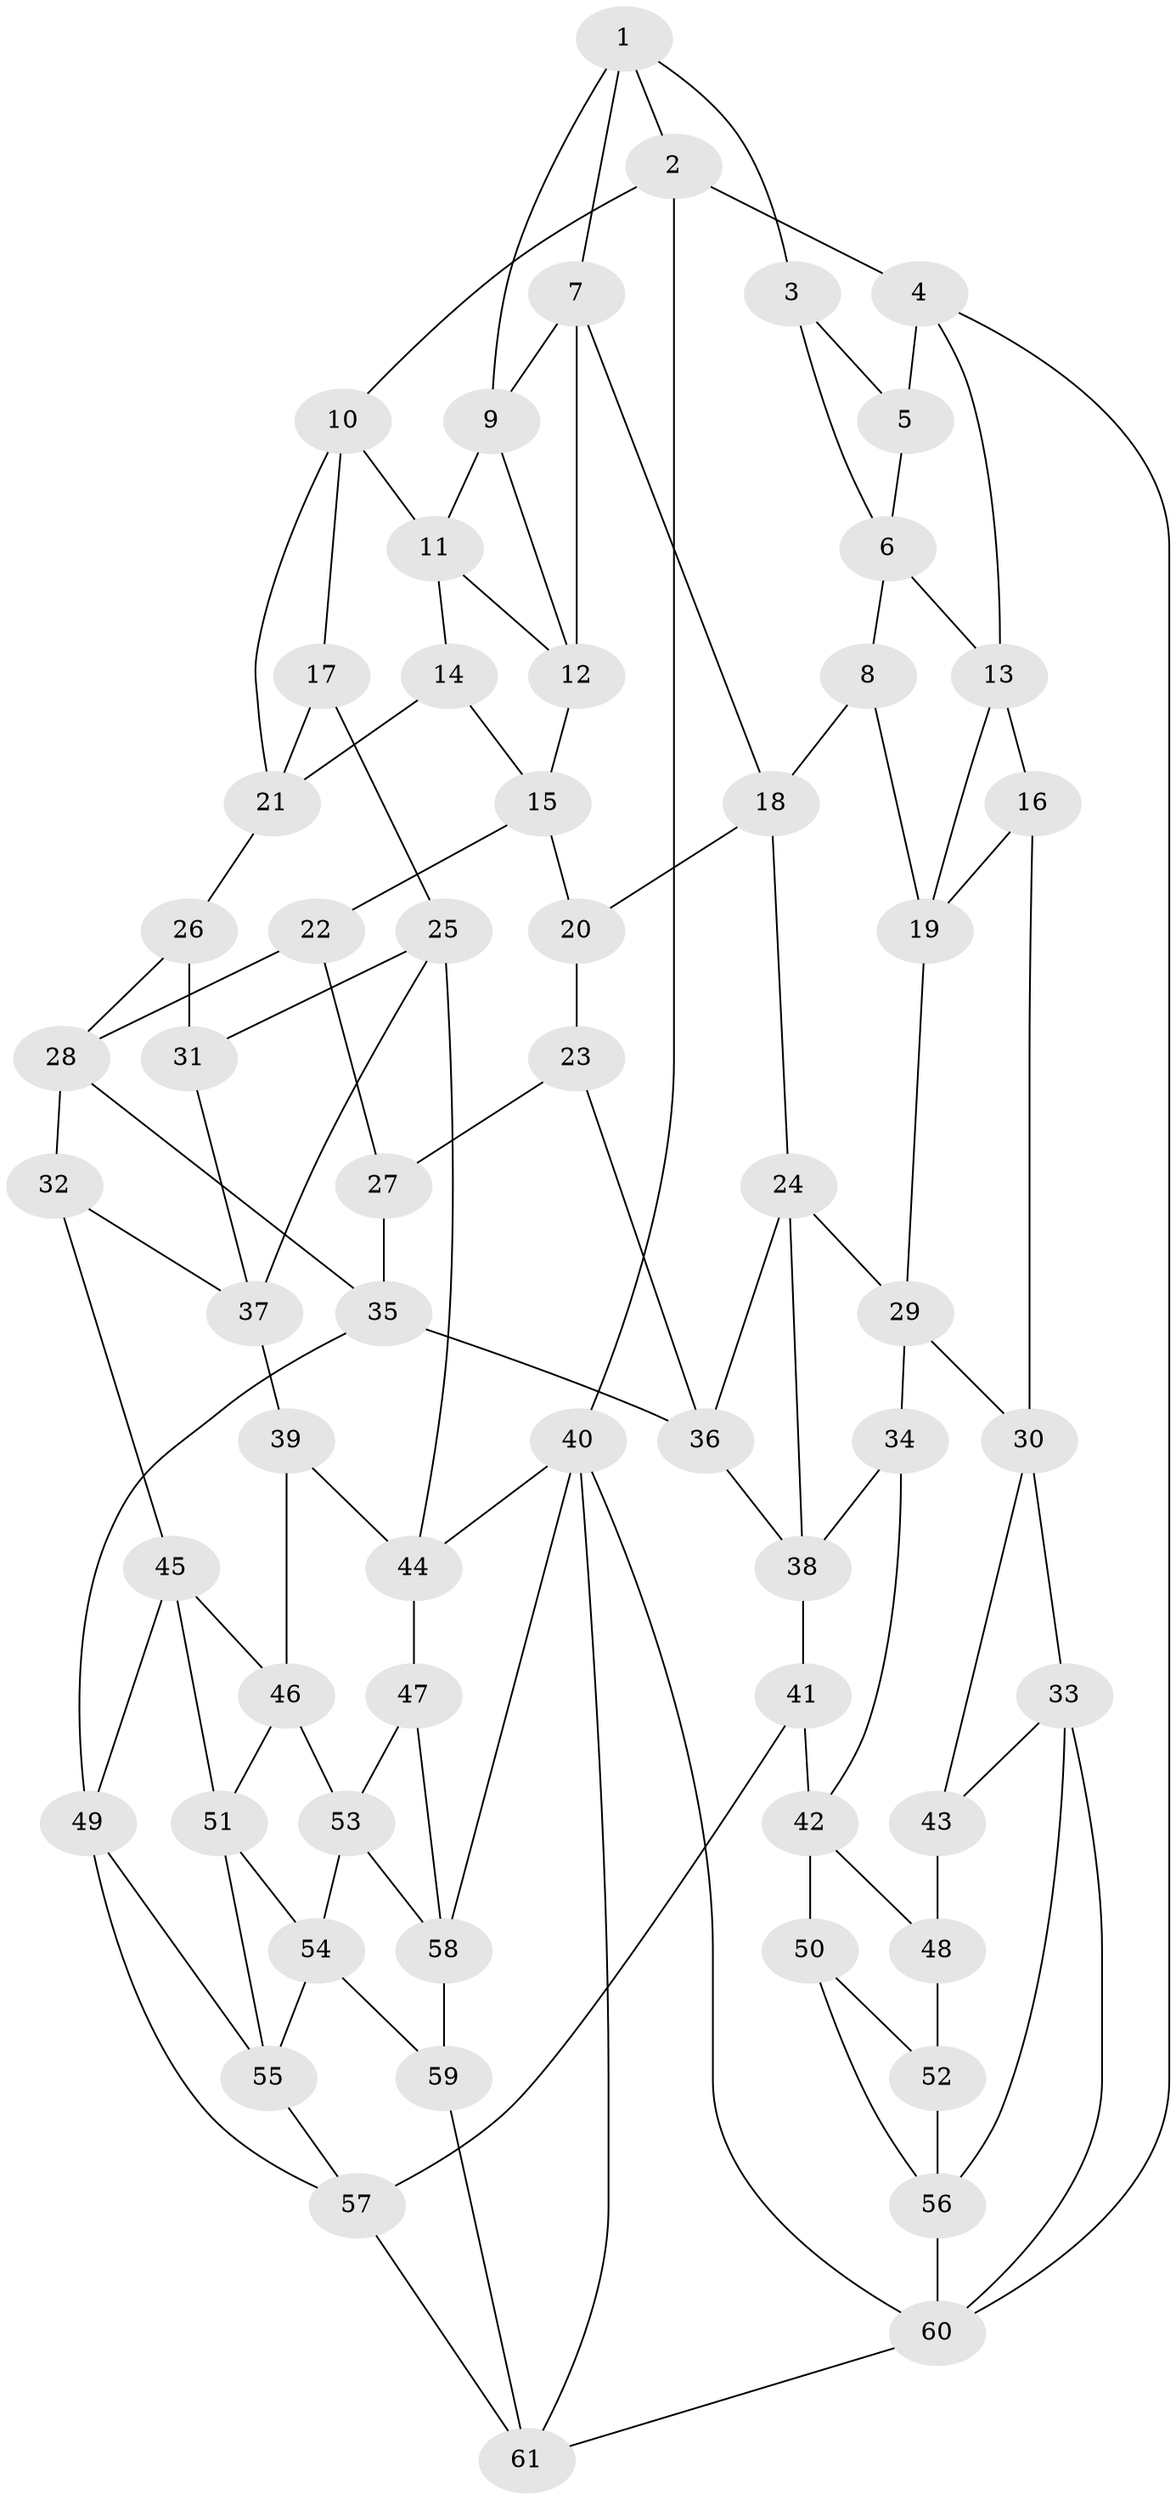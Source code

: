 // original degree distribution, {3: 0.01652892561983471, 4: 0.23140495867768596, 6: 0.2066115702479339, 5: 0.5454545454545454}
// Generated by graph-tools (version 1.1) at 2025/03/03/09/25 03:03:21]
// undirected, 61 vertices, 112 edges
graph export_dot {
graph [start="1"]
  node [color=gray90,style=filled];
  1;
  2;
  3;
  4;
  5;
  6;
  7;
  8;
  9;
  10;
  11;
  12;
  13;
  14;
  15;
  16;
  17;
  18;
  19;
  20;
  21;
  22;
  23;
  24;
  25;
  26;
  27;
  28;
  29;
  30;
  31;
  32;
  33;
  34;
  35;
  36;
  37;
  38;
  39;
  40;
  41;
  42;
  43;
  44;
  45;
  46;
  47;
  48;
  49;
  50;
  51;
  52;
  53;
  54;
  55;
  56;
  57;
  58;
  59;
  60;
  61;
  1 -- 2 [weight=1.0];
  1 -- 3 [weight=1.0];
  1 -- 7 [weight=1.0];
  1 -- 9 [weight=1.0];
  2 -- 4 [weight=1.0];
  2 -- 10 [weight=1.0];
  2 -- 40 [weight=1.0];
  3 -- 5 [weight=1.0];
  3 -- 6 [weight=1.0];
  4 -- 5 [weight=2.0];
  4 -- 13 [weight=1.0];
  4 -- 60 [weight=1.0];
  5 -- 6 [weight=1.0];
  6 -- 8 [weight=1.0];
  6 -- 13 [weight=1.0];
  7 -- 9 [weight=1.0];
  7 -- 12 [weight=1.0];
  7 -- 18 [weight=1.0];
  8 -- 18 [weight=1.0];
  8 -- 19 [weight=1.0];
  9 -- 11 [weight=1.0];
  9 -- 12 [weight=1.0];
  10 -- 11 [weight=1.0];
  10 -- 17 [weight=1.0];
  10 -- 21 [weight=1.0];
  11 -- 12 [weight=1.0];
  11 -- 14 [weight=1.0];
  12 -- 15 [weight=1.0];
  13 -- 16 [weight=1.0];
  13 -- 19 [weight=1.0];
  14 -- 15 [weight=1.0];
  14 -- 21 [weight=1.0];
  15 -- 20 [weight=1.0];
  15 -- 22 [weight=1.0];
  16 -- 19 [weight=1.0];
  16 -- 30 [weight=1.0];
  17 -- 21 [weight=1.0];
  17 -- 25 [weight=1.0];
  18 -- 20 [weight=1.0];
  18 -- 24 [weight=1.0];
  19 -- 29 [weight=1.0];
  20 -- 23 [weight=1.0];
  21 -- 26 [weight=1.0];
  22 -- 27 [weight=1.0];
  22 -- 28 [weight=1.0];
  23 -- 27 [weight=2.0];
  23 -- 36 [weight=1.0];
  24 -- 29 [weight=1.0];
  24 -- 36 [weight=1.0];
  24 -- 38 [weight=1.0];
  25 -- 31 [weight=1.0];
  25 -- 37 [weight=1.0];
  25 -- 44 [weight=1.0];
  26 -- 28 [weight=1.0];
  26 -- 31 [weight=2.0];
  27 -- 35 [weight=1.0];
  28 -- 32 [weight=1.0];
  28 -- 35 [weight=1.0];
  29 -- 30 [weight=1.0];
  29 -- 34 [weight=1.0];
  30 -- 33 [weight=1.0];
  30 -- 43 [weight=1.0];
  31 -- 37 [weight=1.0];
  32 -- 37 [weight=1.0];
  32 -- 45 [weight=1.0];
  33 -- 43 [weight=1.0];
  33 -- 56 [weight=1.0];
  33 -- 60 [weight=1.0];
  34 -- 38 [weight=1.0];
  34 -- 42 [weight=1.0];
  35 -- 36 [weight=1.0];
  35 -- 49 [weight=1.0];
  36 -- 38 [weight=1.0];
  37 -- 39 [weight=1.0];
  38 -- 41 [weight=1.0];
  39 -- 44 [weight=1.0];
  39 -- 46 [weight=1.0];
  40 -- 44 [weight=1.0];
  40 -- 58 [weight=1.0];
  40 -- 60 [weight=1.0];
  40 -- 61 [weight=1.0];
  41 -- 42 [weight=1.0];
  41 -- 57 [weight=1.0];
  42 -- 48 [weight=1.0];
  42 -- 50 [weight=1.0];
  43 -- 48 [weight=3.0];
  44 -- 47 [weight=1.0];
  45 -- 46 [weight=1.0];
  45 -- 49 [weight=1.0];
  45 -- 51 [weight=1.0];
  46 -- 51 [weight=1.0];
  46 -- 53 [weight=1.0];
  47 -- 53 [weight=1.0];
  47 -- 58 [weight=1.0];
  48 -- 52 [weight=2.0];
  49 -- 55 [weight=1.0];
  49 -- 57 [weight=1.0];
  50 -- 52 [weight=1.0];
  50 -- 56 [weight=1.0];
  51 -- 54 [weight=1.0];
  51 -- 55 [weight=1.0];
  52 -- 56 [weight=1.0];
  53 -- 54 [weight=1.0];
  53 -- 58 [weight=1.0];
  54 -- 55 [weight=1.0];
  54 -- 59 [weight=1.0];
  55 -- 57 [weight=1.0];
  56 -- 60 [weight=1.0];
  57 -- 61 [weight=1.0];
  58 -- 59 [weight=1.0];
  59 -- 61 [weight=1.0];
  60 -- 61 [weight=1.0];
}

